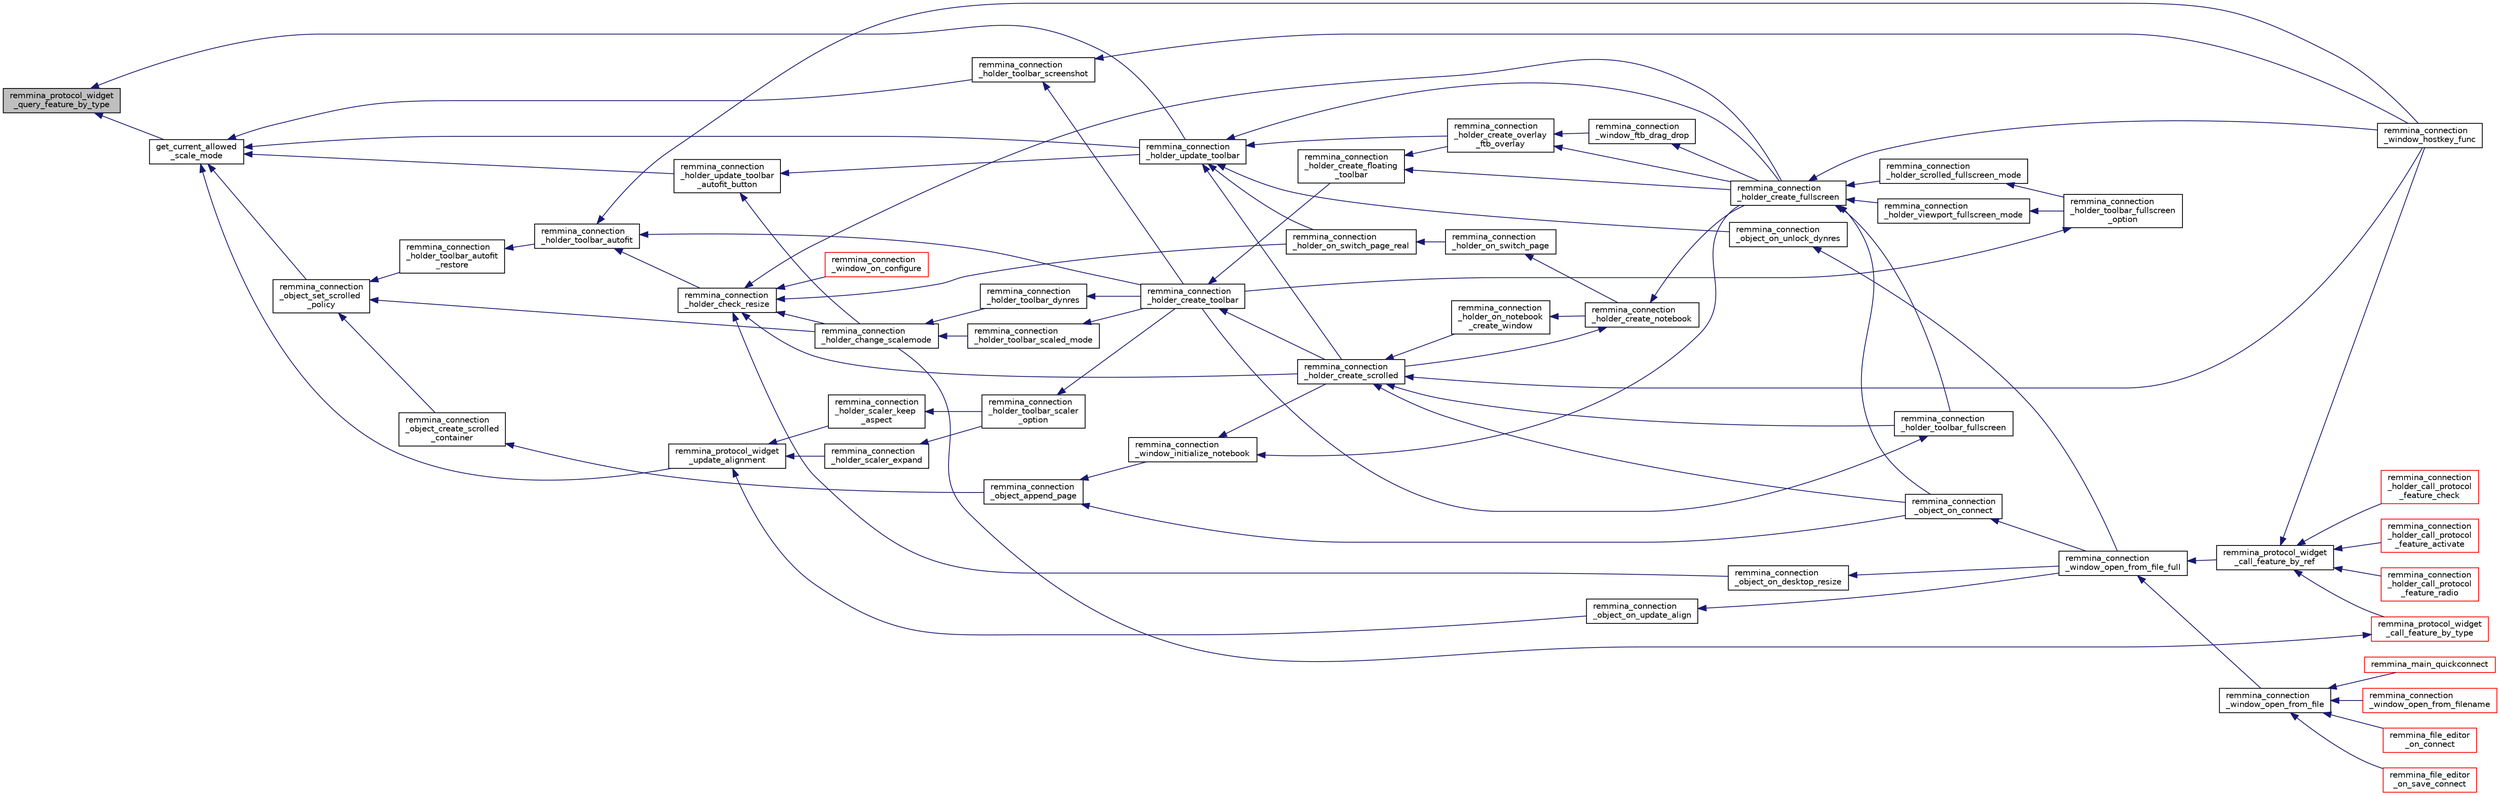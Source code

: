 digraph "remmina_protocol_widget_query_feature_by_type"
{
  edge [fontname="Helvetica",fontsize="10",labelfontname="Helvetica",labelfontsize="10"];
  node [fontname="Helvetica",fontsize="10",shape=record];
  rankdir="LR";
  Node3635 [label="remmina_protocol_widget\l_query_feature_by_type",height=0.2,width=0.4,color="black", fillcolor="grey75", style="filled", fontcolor="black"];
  Node3635 -> Node3636 [dir="back",color="midnightblue",fontsize="10",style="solid",fontname="Helvetica"];
  Node3636 [label="get_current_allowed\l_scale_mode",height=0.2,width=0.4,color="black", fillcolor="white", style="filled",URL="$remmina__connection__window_8c.html#abbc84b2c450f62c288ff827c5d2c5cd2"];
  Node3636 -> Node3637 [dir="back",color="midnightblue",fontsize="10",style="solid",fontname="Helvetica"];
  Node3637 [label="remmina_connection\l_object_set_scrolled\l_policy",height=0.2,width=0.4,color="black", fillcolor="white", style="filled",URL="$remmina__connection__window_8c.html#ae80a730a48eefb689b9957c4f669a020"];
  Node3637 -> Node3638 [dir="back",color="midnightblue",fontsize="10",style="solid",fontname="Helvetica"];
  Node3638 [label="remmina_connection\l_holder_toolbar_autofit\l_restore",height=0.2,width=0.4,color="black", fillcolor="white", style="filled",URL="$remmina__connection__window_8c.html#a92a6aa97bc751b0c096583a66351ada1"];
  Node3638 -> Node3639 [dir="back",color="midnightblue",fontsize="10",style="solid",fontname="Helvetica"];
  Node3639 [label="remmina_connection\l_holder_toolbar_autofit",height=0.2,width=0.4,color="black", fillcolor="white", style="filled",URL="$remmina__connection__window_8c.html#ac679e10d8be64d56ed13043dd4df7d1c"];
  Node3639 -> Node3640 [dir="back",color="midnightblue",fontsize="10",style="solid",fontname="Helvetica"];
  Node3640 [label="remmina_connection\l_holder_check_resize",height=0.2,width=0.4,color="black", fillcolor="white", style="filled",URL="$remmina__connection__window_8c.html#adf48e258e535235d29c9638333488920"];
  Node3640 -> Node3641 [dir="back",color="midnightblue",fontsize="10",style="solid",fontname="Helvetica"];
  Node3641 [label="remmina_connection\l_holder_change_scalemode",height=0.2,width=0.4,color="black", fillcolor="white", style="filled",URL="$remmina__connection__window_8c.html#a5565ebedf82eb9f2d54b7f447b4c930e"];
  Node3641 -> Node3642 [dir="back",color="midnightblue",fontsize="10",style="solid",fontname="Helvetica"];
  Node3642 [label="remmina_connection\l_holder_toolbar_dynres",height=0.2,width=0.4,color="black", fillcolor="white", style="filled",URL="$remmina__connection__window_8c.html#a576e3800c7371f63b27e3832848ac4e5"];
  Node3642 -> Node3643 [dir="back",color="midnightblue",fontsize="10",style="solid",fontname="Helvetica"];
  Node3643 [label="remmina_connection\l_holder_create_toolbar",height=0.2,width=0.4,color="black", fillcolor="white", style="filled",URL="$remmina__connection__window_8c.html#af8138da72278e9e9000276e08a6fd984"];
  Node3643 -> Node3644 [dir="back",color="midnightblue",fontsize="10",style="solid",fontname="Helvetica"];
  Node3644 [label="remmina_connection\l_holder_create_floating\l_toolbar",height=0.2,width=0.4,color="black", fillcolor="white", style="filled",URL="$remmina__connection__window_8c.html#a967dca6c1876afc3e6bcb763f9709d43"];
  Node3644 -> Node3645 [dir="back",color="midnightblue",fontsize="10",style="solid",fontname="Helvetica"];
  Node3645 [label="remmina_connection\l_holder_create_overlay\l_ftb_overlay",height=0.2,width=0.4,color="black", fillcolor="white", style="filled",URL="$remmina__connection__window_8c.html#ab2edcb806312b3367c70fbb13c383ae0"];
  Node3645 -> Node3646 [dir="back",color="midnightblue",fontsize="10",style="solid",fontname="Helvetica"];
  Node3646 [label="remmina_connection\l_window_ftb_drag_drop",height=0.2,width=0.4,color="black", fillcolor="white", style="filled",URL="$remmina__connection__window_8c.html#a15c9b2bd929f8f2bb64d0bb6fa60f067"];
  Node3646 -> Node3647 [dir="back",color="midnightblue",fontsize="10",style="solid",fontname="Helvetica"];
  Node3647 [label="remmina_connection\l_holder_create_fullscreen",height=0.2,width=0.4,color="black", fillcolor="white", style="filled",URL="$remmina__connection__window_8c.html#ae67ca4d276339723c1ff87fc224eaccf"];
  Node3647 -> Node3648 [dir="back",color="midnightblue",fontsize="10",style="solid",fontname="Helvetica"];
  Node3648 [label="remmina_connection\l_holder_toolbar_fullscreen",height=0.2,width=0.4,color="black", fillcolor="white", style="filled",URL="$remmina__connection__window_8c.html#a02ac20f50f1b7b816bd7208127efdbee"];
  Node3648 -> Node3643 [dir="back",color="midnightblue",fontsize="10",style="solid",fontname="Helvetica"];
  Node3647 -> Node3649 [dir="back",color="midnightblue",fontsize="10",style="solid",fontname="Helvetica"];
  Node3649 [label="remmina_connection\l_holder_viewport_fullscreen_mode",height=0.2,width=0.4,color="black", fillcolor="white", style="filled",URL="$remmina__connection__window_8c.html#a0e99d0ff8c39f2c6de508eee9ef498c5"];
  Node3649 -> Node3650 [dir="back",color="midnightblue",fontsize="10",style="solid",fontname="Helvetica"];
  Node3650 [label="remmina_connection\l_holder_toolbar_fullscreen\l_option",height=0.2,width=0.4,color="black", fillcolor="white", style="filled",URL="$remmina__connection__window_8c.html#a1415cdcbed0e6fe9a7978586bf132207"];
  Node3650 -> Node3643 [dir="back",color="midnightblue",fontsize="10",style="solid",fontname="Helvetica"];
  Node3647 -> Node3651 [dir="back",color="midnightblue",fontsize="10",style="solid",fontname="Helvetica"];
  Node3651 [label="remmina_connection\l_holder_scrolled_fullscreen_mode",height=0.2,width=0.4,color="black", fillcolor="white", style="filled",URL="$remmina__connection__window_8c.html#aa25cae5c0e15e13b817b925e42a044a9"];
  Node3651 -> Node3650 [dir="back",color="midnightblue",fontsize="10",style="solid",fontname="Helvetica"];
  Node3647 -> Node3652 [dir="back",color="midnightblue",fontsize="10",style="solid",fontname="Helvetica"];
  Node3652 [label="remmina_connection\l_window_hostkey_func",height=0.2,width=0.4,color="black", fillcolor="white", style="filled",URL="$remmina__connection__window_8c.html#abef663d930076deb3105f86dabe2a9c3"];
  Node3647 -> Node3653 [dir="back",color="midnightblue",fontsize="10",style="solid",fontname="Helvetica"];
  Node3653 [label="remmina_connection\l_object_on_connect",height=0.2,width=0.4,color="black", fillcolor="white", style="filled",URL="$remmina__connection__window_8c.html#a0ad685a873ecef95ec13caba17e0c22e"];
  Node3653 -> Node3654 [dir="back",color="midnightblue",fontsize="10",style="solid",fontname="Helvetica"];
  Node3654 [label="remmina_connection\l_window_open_from_file_full",height=0.2,width=0.4,color="black", fillcolor="white", style="filled",URL="$remmina__connection__window_8h.html#adbf2b670ca3bae96a99cb0b36021a961"];
  Node3654 -> Node3655 [dir="back",color="midnightblue",fontsize="10",style="solid",fontname="Helvetica"];
  Node3655 [label="remmina_connection\l_window_open_from_file",height=0.2,width=0.4,color="black", fillcolor="white", style="filled",URL="$remmina__connection__window_8h.html#a1c7f722a89609523cc4de079cc82f23c"];
  Node3655 -> Node3656 [dir="back",color="midnightblue",fontsize="10",style="solid",fontname="Helvetica"];
  Node3656 [label="remmina_connection\l_window_open_from_filename",height=0.2,width=0.4,color="red", fillcolor="white", style="filled",URL="$remmina__connection__window_8h.html#ab0ed27ef360efc7d92906cbabf9da5db"];
  Node3655 -> Node3680 [dir="back",color="midnightblue",fontsize="10",style="solid",fontname="Helvetica"];
  Node3680 [label="remmina_file_editor\l_on_connect",height=0.2,width=0.4,color="red", fillcolor="white", style="filled",URL="$remmina__file__editor_8c.html#a73b8581fd1fd77532b748d91a2951f25"];
  Node3655 -> Node3665 [dir="back",color="midnightblue",fontsize="10",style="solid",fontname="Helvetica"];
  Node3665 [label="remmina_file_editor\l_on_save_connect",height=0.2,width=0.4,color="red", fillcolor="white", style="filled",URL="$remmina__file__editor_8c.html#a57224f3f69f04f398de563b71be6b18e"];
  Node3655 -> Node3681 [dir="back",color="midnightblue",fontsize="10",style="solid",fontname="Helvetica"];
  Node3681 [label="remmina_main_quickconnect",height=0.2,width=0.4,color="red", fillcolor="white", style="filled",URL="$remmina__main_8c.html#a802458852abacebfb16f1f4295806a01"];
  Node3654 -> Node3683 [dir="back",color="midnightblue",fontsize="10",style="solid",fontname="Helvetica"];
  Node3683 [label="remmina_protocol_widget\l_call_feature_by_ref",height=0.2,width=0.4,color="black", fillcolor="white", style="filled",URL="$remmina__protocol__widget_8h.html#a605b69a9aa4393024369cc5070488692"];
  Node3683 -> Node3684 [dir="back",color="midnightblue",fontsize="10",style="solid",fontname="Helvetica"];
  Node3684 [label="remmina_connection\l_holder_call_protocol\l_feature_radio",height=0.2,width=0.4,color="red", fillcolor="white", style="filled",URL="$remmina__connection__window_8c.html#a86280cb973101817f7410af393bc2f98"];
  Node3683 -> Node3687 [dir="back",color="midnightblue",fontsize="10",style="solid",fontname="Helvetica"];
  Node3687 [label="remmina_connection\l_holder_call_protocol\l_feature_check",height=0.2,width=0.4,color="red", fillcolor="white", style="filled",URL="$remmina__connection__window_8c.html#a8d924ded7fe147df8b5f113e2fb1d6e7"];
  Node3683 -> Node3689 [dir="back",color="midnightblue",fontsize="10",style="solid",fontname="Helvetica"];
  Node3689 [label="remmina_connection\l_holder_call_protocol\l_feature_activate",height=0.2,width=0.4,color="red", fillcolor="white", style="filled",URL="$remmina__connection__window_8c.html#a4507b43c6fd10bc68d9512c6b253a552"];
  Node3683 -> Node3652 [dir="back",color="midnightblue",fontsize="10",style="solid",fontname="Helvetica"];
  Node3683 -> Node3691 [dir="back",color="midnightblue",fontsize="10",style="solid",fontname="Helvetica"];
  Node3691 [label="remmina_protocol_widget\l_call_feature_by_type",height=0.2,width=0.4,color="red", fillcolor="white", style="filled",URL="$remmina__protocol__widget_8h.html#a6a630e96e5b914d60d678ae8eaad4cd9"];
  Node3691 -> Node3641 [dir="back",color="midnightblue",fontsize="10",style="solid",fontname="Helvetica"];
  Node3645 -> Node3647 [dir="back",color="midnightblue",fontsize="10",style="solid",fontname="Helvetica"];
  Node3644 -> Node3647 [dir="back",color="midnightblue",fontsize="10",style="solid",fontname="Helvetica"];
  Node3643 -> Node3695 [dir="back",color="midnightblue",fontsize="10",style="solid",fontname="Helvetica"];
  Node3695 [label="remmina_connection\l_holder_create_scrolled",height=0.2,width=0.4,color="black", fillcolor="white", style="filled",URL="$remmina__connection__window_8c.html#a57b3656c37df65d276ddd50a16906dc7"];
  Node3695 -> Node3648 [dir="back",color="midnightblue",fontsize="10",style="solid",fontname="Helvetica"];
  Node3695 -> Node3696 [dir="back",color="midnightblue",fontsize="10",style="solid",fontname="Helvetica"];
  Node3696 [label="remmina_connection\l_holder_on_notebook\l_create_window",height=0.2,width=0.4,color="black", fillcolor="white", style="filled",URL="$remmina__connection__window_8c.html#a2f5fc595c1aad851962aa58e2009bcce"];
  Node3696 -> Node3697 [dir="back",color="midnightblue",fontsize="10",style="solid",fontname="Helvetica"];
  Node3697 [label="remmina_connection\l_holder_create_notebook",height=0.2,width=0.4,color="black", fillcolor="white", style="filled",URL="$remmina__connection__window_8c.html#ae616dc409c5775dc73d9a83c1f081705"];
  Node3697 -> Node3695 [dir="back",color="midnightblue",fontsize="10",style="solid",fontname="Helvetica"];
  Node3697 -> Node3647 [dir="back",color="midnightblue",fontsize="10",style="solid",fontname="Helvetica"];
  Node3695 -> Node3652 [dir="back",color="midnightblue",fontsize="10",style="solid",fontname="Helvetica"];
  Node3695 -> Node3653 [dir="back",color="midnightblue",fontsize="10",style="solid",fontname="Helvetica"];
  Node3641 -> Node3699 [dir="back",color="midnightblue",fontsize="10",style="solid",fontname="Helvetica"];
  Node3699 [label="remmina_connection\l_holder_toolbar_scaled_mode",height=0.2,width=0.4,color="black", fillcolor="white", style="filled",URL="$remmina__connection__window_8c.html#ad6136dd7c0867a5a5f1c0b0645632ee4"];
  Node3699 -> Node3643 [dir="back",color="midnightblue",fontsize="10",style="solid",fontname="Helvetica"];
  Node3640 -> Node3700 [dir="back",color="midnightblue",fontsize="10",style="solid",fontname="Helvetica"];
  Node3700 [label="remmina_connection\l_window_on_configure",height=0.2,width=0.4,color="red", fillcolor="white", style="filled",URL="$remmina__connection__window_8c.html#af79fdcdd07b28c1cde08489d7986ca37"];
  Node3640 -> Node3701 [dir="back",color="midnightblue",fontsize="10",style="solid",fontname="Helvetica"];
  Node3701 [label="remmina_connection\l_holder_on_switch_page_real",height=0.2,width=0.4,color="black", fillcolor="white", style="filled",URL="$remmina__connection__window_8c.html#af0cc437cd94ed03047f1e2b195317b54"];
  Node3701 -> Node3702 [dir="back",color="midnightblue",fontsize="10",style="solid",fontname="Helvetica"];
  Node3702 [label="remmina_connection\l_holder_on_switch_page",height=0.2,width=0.4,color="black", fillcolor="white", style="filled",URL="$remmina__connection__window_8c.html#ac93e70cd6f65ebb4bee3827240cf1c05"];
  Node3702 -> Node3697 [dir="back",color="midnightblue",fontsize="10",style="solid",fontname="Helvetica"];
  Node3640 -> Node3695 [dir="back",color="midnightblue",fontsize="10",style="solid",fontname="Helvetica"];
  Node3640 -> Node3647 [dir="back",color="midnightblue",fontsize="10",style="solid",fontname="Helvetica"];
  Node3640 -> Node3703 [dir="back",color="midnightblue",fontsize="10",style="solid",fontname="Helvetica"];
  Node3703 [label="remmina_connection\l_object_on_desktop_resize",height=0.2,width=0.4,color="black", fillcolor="white", style="filled",URL="$remmina__connection__window_8c.html#a3bb0386b166904eb00902d08d6c959a5"];
  Node3703 -> Node3654 [dir="back",color="midnightblue",fontsize="10",style="solid",fontname="Helvetica"];
  Node3639 -> Node3643 [dir="back",color="midnightblue",fontsize="10",style="solid",fontname="Helvetica"];
  Node3639 -> Node3652 [dir="back",color="midnightblue",fontsize="10",style="solid",fontname="Helvetica"];
  Node3637 -> Node3641 [dir="back",color="midnightblue",fontsize="10",style="solid",fontname="Helvetica"];
  Node3637 -> Node3704 [dir="back",color="midnightblue",fontsize="10",style="solid",fontname="Helvetica"];
  Node3704 [label="remmina_connection\l_object_create_scrolled\l_container",height=0.2,width=0.4,color="black", fillcolor="white", style="filled",URL="$remmina__connection__window_8c.html#a789a6a8ad49883d67479a264ef7befbe"];
  Node3704 -> Node3705 [dir="back",color="midnightblue",fontsize="10",style="solid",fontname="Helvetica"];
  Node3705 [label="remmina_connection\l_object_append_page",height=0.2,width=0.4,color="black", fillcolor="white", style="filled",URL="$remmina__connection__window_8c.html#ac06b41c974d5cfc6277f50b617a550bb"];
  Node3705 -> Node3706 [dir="back",color="midnightblue",fontsize="10",style="solid",fontname="Helvetica"];
  Node3706 [label="remmina_connection\l_window_initialize_notebook",height=0.2,width=0.4,color="black", fillcolor="white", style="filled",URL="$remmina__connection__window_8c.html#aa28770c2f7c156eb4574227310481041"];
  Node3706 -> Node3695 [dir="back",color="midnightblue",fontsize="10",style="solid",fontname="Helvetica"];
  Node3706 -> Node3647 [dir="back",color="midnightblue",fontsize="10",style="solid",fontname="Helvetica"];
  Node3705 -> Node3653 [dir="back",color="midnightblue",fontsize="10",style="solid",fontname="Helvetica"];
  Node3636 -> Node3707 [dir="back",color="midnightblue",fontsize="10",style="solid",fontname="Helvetica"];
  Node3707 [label="remmina_protocol_widget\l_update_alignment",height=0.2,width=0.4,color="black", fillcolor="white", style="filled",URL="$remmina__connection__window_8c.html#ab7dc553cbd2005feb77163cf79f48f6d"];
  Node3707 -> Node3708 [dir="back",color="midnightblue",fontsize="10",style="solid",fontname="Helvetica"];
  Node3708 [label="remmina_connection\l_holder_scaler_expand",height=0.2,width=0.4,color="black", fillcolor="white", style="filled",URL="$remmina__connection__window_8c.html#a4495fca1215fef8e8484b7fee38ae996"];
  Node3708 -> Node3709 [dir="back",color="midnightblue",fontsize="10",style="solid",fontname="Helvetica"];
  Node3709 [label="remmina_connection\l_holder_toolbar_scaler\l_option",height=0.2,width=0.4,color="black", fillcolor="white", style="filled",URL="$remmina__connection__window_8c.html#a7a722d82899ce761356e47de2ac91452"];
  Node3709 -> Node3643 [dir="back",color="midnightblue",fontsize="10",style="solid",fontname="Helvetica"];
  Node3707 -> Node3710 [dir="back",color="midnightblue",fontsize="10",style="solid",fontname="Helvetica"];
  Node3710 [label="remmina_connection\l_holder_scaler_keep\l_aspect",height=0.2,width=0.4,color="black", fillcolor="white", style="filled",URL="$remmina__connection__window_8c.html#a2d6419b0ee62c2730b024152a06bb6bc"];
  Node3710 -> Node3709 [dir="back",color="midnightblue",fontsize="10",style="solid",fontname="Helvetica"];
  Node3707 -> Node3711 [dir="back",color="midnightblue",fontsize="10",style="solid",fontname="Helvetica"];
  Node3711 [label="remmina_connection\l_object_on_update_align",height=0.2,width=0.4,color="black", fillcolor="white", style="filled",URL="$remmina__connection__window_8c.html#a0872efe4b1084b17bab7ac962920c3e9"];
  Node3711 -> Node3654 [dir="back",color="midnightblue",fontsize="10",style="solid",fontname="Helvetica"];
  Node3636 -> Node3712 [dir="back",color="midnightblue",fontsize="10",style="solid",fontname="Helvetica"];
  Node3712 [label="remmina_connection\l_holder_update_toolbar\l_autofit_button",height=0.2,width=0.4,color="black", fillcolor="white", style="filled",URL="$remmina__connection__window_8c.html#adb407338a545724966a1c62d3bd60fb5"];
  Node3712 -> Node3641 [dir="back",color="midnightblue",fontsize="10",style="solid",fontname="Helvetica"];
  Node3712 -> Node3713 [dir="back",color="midnightblue",fontsize="10",style="solid",fontname="Helvetica"];
  Node3713 [label="remmina_connection\l_holder_update_toolbar",height=0.2,width=0.4,color="black", fillcolor="white", style="filled",URL="$remmina__connection__window_8c.html#a1b31d50e3792f41f4f78c1dbc1c5b27c"];
  Node3713 -> Node3701 [dir="back",color="midnightblue",fontsize="10",style="solid",fontname="Helvetica"];
  Node3713 -> Node3695 [dir="back",color="midnightblue",fontsize="10",style="solid",fontname="Helvetica"];
  Node3713 -> Node3645 [dir="back",color="midnightblue",fontsize="10",style="solid",fontname="Helvetica"];
  Node3713 -> Node3647 [dir="back",color="midnightblue",fontsize="10",style="solid",fontname="Helvetica"];
  Node3713 -> Node3714 [dir="back",color="midnightblue",fontsize="10",style="solid",fontname="Helvetica"];
  Node3714 [label="remmina_connection\l_object_on_unlock_dynres",height=0.2,width=0.4,color="black", fillcolor="white", style="filled",URL="$remmina__connection__window_8c.html#a0cffd168e21bdd3d9469ca2e86e19c31"];
  Node3714 -> Node3654 [dir="back",color="midnightblue",fontsize="10",style="solid",fontname="Helvetica"];
  Node3636 -> Node3715 [dir="back",color="midnightblue",fontsize="10",style="solid",fontname="Helvetica"];
  Node3715 [label="remmina_connection\l_holder_toolbar_screenshot",height=0.2,width=0.4,color="black", fillcolor="white", style="filled",URL="$remmina__connection__window_8c.html#a7959ed5b51966bb0fb9e7b84bbb9878d"];
  Node3715 -> Node3643 [dir="back",color="midnightblue",fontsize="10",style="solid",fontname="Helvetica"];
  Node3715 -> Node3652 [dir="back",color="midnightblue",fontsize="10",style="solid",fontname="Helvetica"];
  Node3636 -> Node3713 [dir="back",color="midnightblue",fontsize="10",style="solid",fontname="Helvetica"];
  Node3635 -> Node3713 [dir="back",color="midnightblue",fontsize="10",style="solid",fontname="Helvetica"];
}
